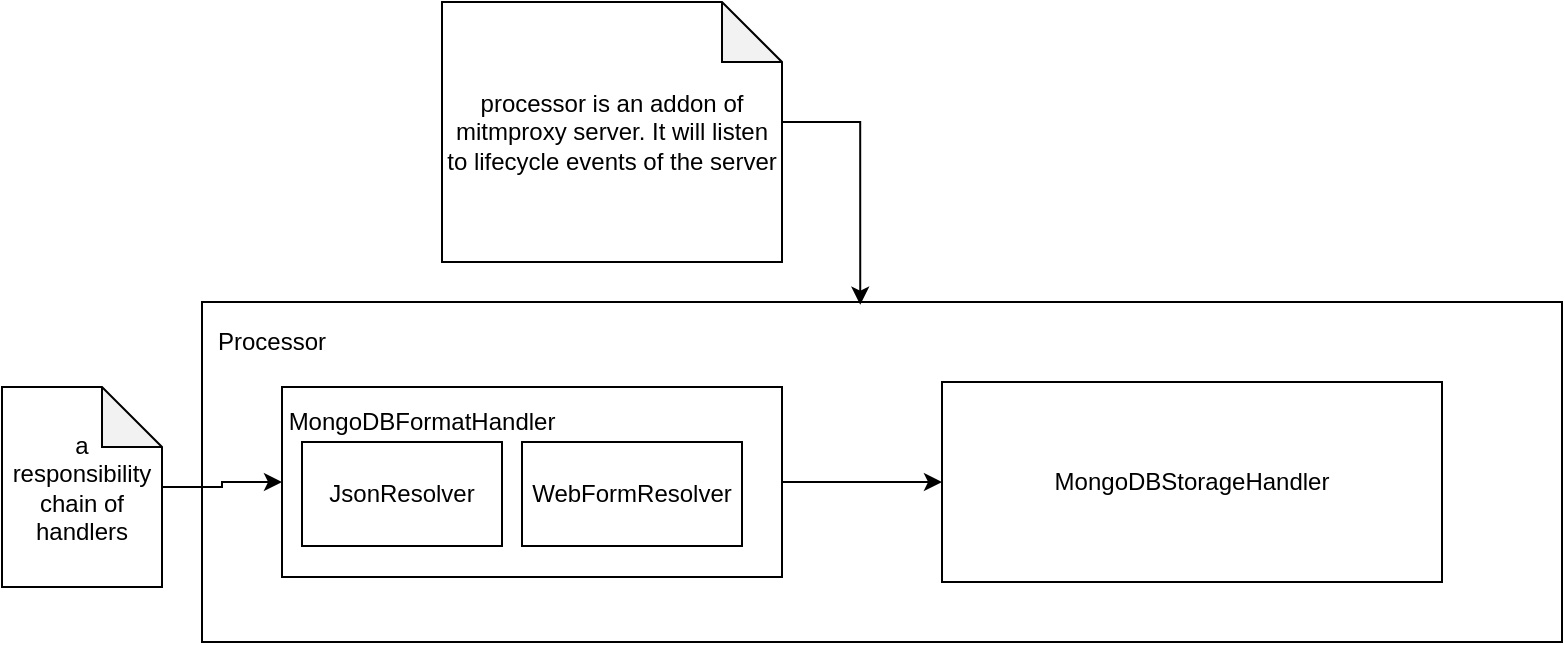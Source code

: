 <mxfile version="14.9.4" type="device"><diagram id="sNn6NYQV03V8Cuu6mETl" name="Page-1"><mxGraphModel dx="1209" dy="642" grid="1" gridSize="10" guides="1" tooltips="1" connect="1" arrows="1" fold="1" page="1" pageScale="1" pageWidth="850" pageHeight="1100" math="0" shadow="0"><root><mxCell id="0"/><mxCell id="1" parent="0"/><mxCell id="5uC3CLdcdFKsrghnQWXF-1" value="" style="rounded=0;whiteSpace=wrap;html=1;" vertex="1" parent="1"><mxGeometry x="120" y="210" width="680" height="170" as="geometry"/></mxCell><mxCell id="5uC3CLdcdFKsrghnQWXF-2" value="Processor" style="text;html=1;strokeColor=none;fillColor=none;align=center;verticalAlign=middle;whiteSpace=wrap;rounded=0;" vertex="1" parent="1"><mxGeometry x="110" y="200" width="90" height="60" as="geometry"/></mxCell><mxCell id="5uC3CLdcdFKsrghnQWXF-8" style="edgeStyle=orthogonalEdgeStyle;rounded=0;orthogonalLoop=1;jettySize=auto;html=1;entryX=0;entryY=0.5;entryDx=0;entryDy=0;" edge="1" parent="1" source="5uC3CLdcdFKsrghnQWXF-6" target="5uC3CLdcdFKsrghnQWXF-7"><mxGeometry relative="1" as="geometry"/></mxCell><mxCell id="5uC3CLdcdFKsrghnQWXF-6" value="" style="rounded=0;whiteSpace=wrap;html=1;" vertex="1" parent="1"><mxGeometry x="160" y="252.5" width="250" height="95" as="geometry"/></mxCell><mxCell id="5uC3CLdcdFKsrghnQWXF-7" value="" style="rounded=0;whiteSpace=wrap;html=1;" vertex="1" parent="1"><mxGeometry x="490" y="250" width="250" height="100" as="geometry"/></mxCell><mxCell id="5uC3CLdcdFKsrghnQWXF-12" value="MongoDBFormatHandler" style="text;html=1;strokeColor=none;fillColor=none;align=center;verticalAlign=middle;whiteSpace=wrap;rounded=0;" vertex="1" parent="1"><mxGeometry x="210" y="260" width="40" height="20" as="geometry"/></mxCell><mxCell id="5uC3CLdcdFKsrghnQWXF-14" value="MongoDBStorageHandler" style="text;html=1;strokeColor=none;fillColor=none;align=center;verticalAlign=middle;whiteSpace=wrap;rounded=0;" vertex="1" parent="1"><mxGeometry x="595" y="290" width="40" height="20" as="geometry"/></mxCell><mxCell id="5uC3CLdcdFKsrghnQWXF-17" value="JsonResolver" style="rounded=0;whiteSpace=wrap;html=1;" vertex="1" parent="1"><mxGeometry x="170" y="280" width="100" height="52" as="geometry"/></mxCell><mxCell id="5uC3CLdcdFKsrghnQWXF-18" value="WebFormResolver" style="rounded=0;whiteSpace=wrap;html=1;" vertex="1" parent="1"><mxGeometry x="280" y="280" width="110" height="52" as="geometry"/></mxCell><mxCell id="5uC3CLdcdFKsrghnQWXF-20" style="edgeStyle=orthogonalEdgeStyle;rounded=0;orthogonalLoop=1;jettySize=auto;html=1;entryX=0;entryY=0.5;entryDx=0;entryDy=0;" edge="1" parent="1" source="5uC3CLdcdFKsrghnQWXF-19" target="5uC3CLdcdFKsrghnQWXF-6"><mxGeometry relative="1" as="geometry"/></mxCell><mxCell id="5uC3CLdcdFKsrghnQWXF-19" value="a responsibility chain of handlers" style="shape=note;whiteSpace=wrap;html=1;backgroundOutline=1;darkOpacity=0.05;" vertex="1" parent="1"><mxGeometry x="20" y="252.5" width="80" height="100" as="geometry"/></mxCell><mxCell id="5uC3CLdcdFKsrghnQWXF-23" style="edgeStyle=orthogonalEdgeStyle;rounded=0;orthogonalLoop=1;jettySize=auto;html=1;entryX=0.484;entryY=0.008;entryDx=0;entryDy=0;entryPerimeter=0;" edge="1" parent="1" source="5uC3CLdcdFKsrghnQWXF-21" target="5uC3CLdcdFKsrghnQWXF-1"><mxGeometry relative="1" as="geometry"><mxPoint x="450" y="125" as="targetPoint"/><Array as="points"><mxPoint x="449" y="120"/></Array></mxGeometry></mxCell><mxCell id="5uC3CLdcdFKsrghnQWXF-21" value="processor is an addon of mitmproxy server. It will listen to lifecycle events of the server" style="shape=note;whiteSpace=wrap;html=1;backgroundOutline=1;darkOpacity=0.05;" vertex="1" parent="1"><mxGeometry x="240" y="60" width="170" height="130" as="geometry"/></mxCell></root></mxGraphModel></diagram></mxfile>